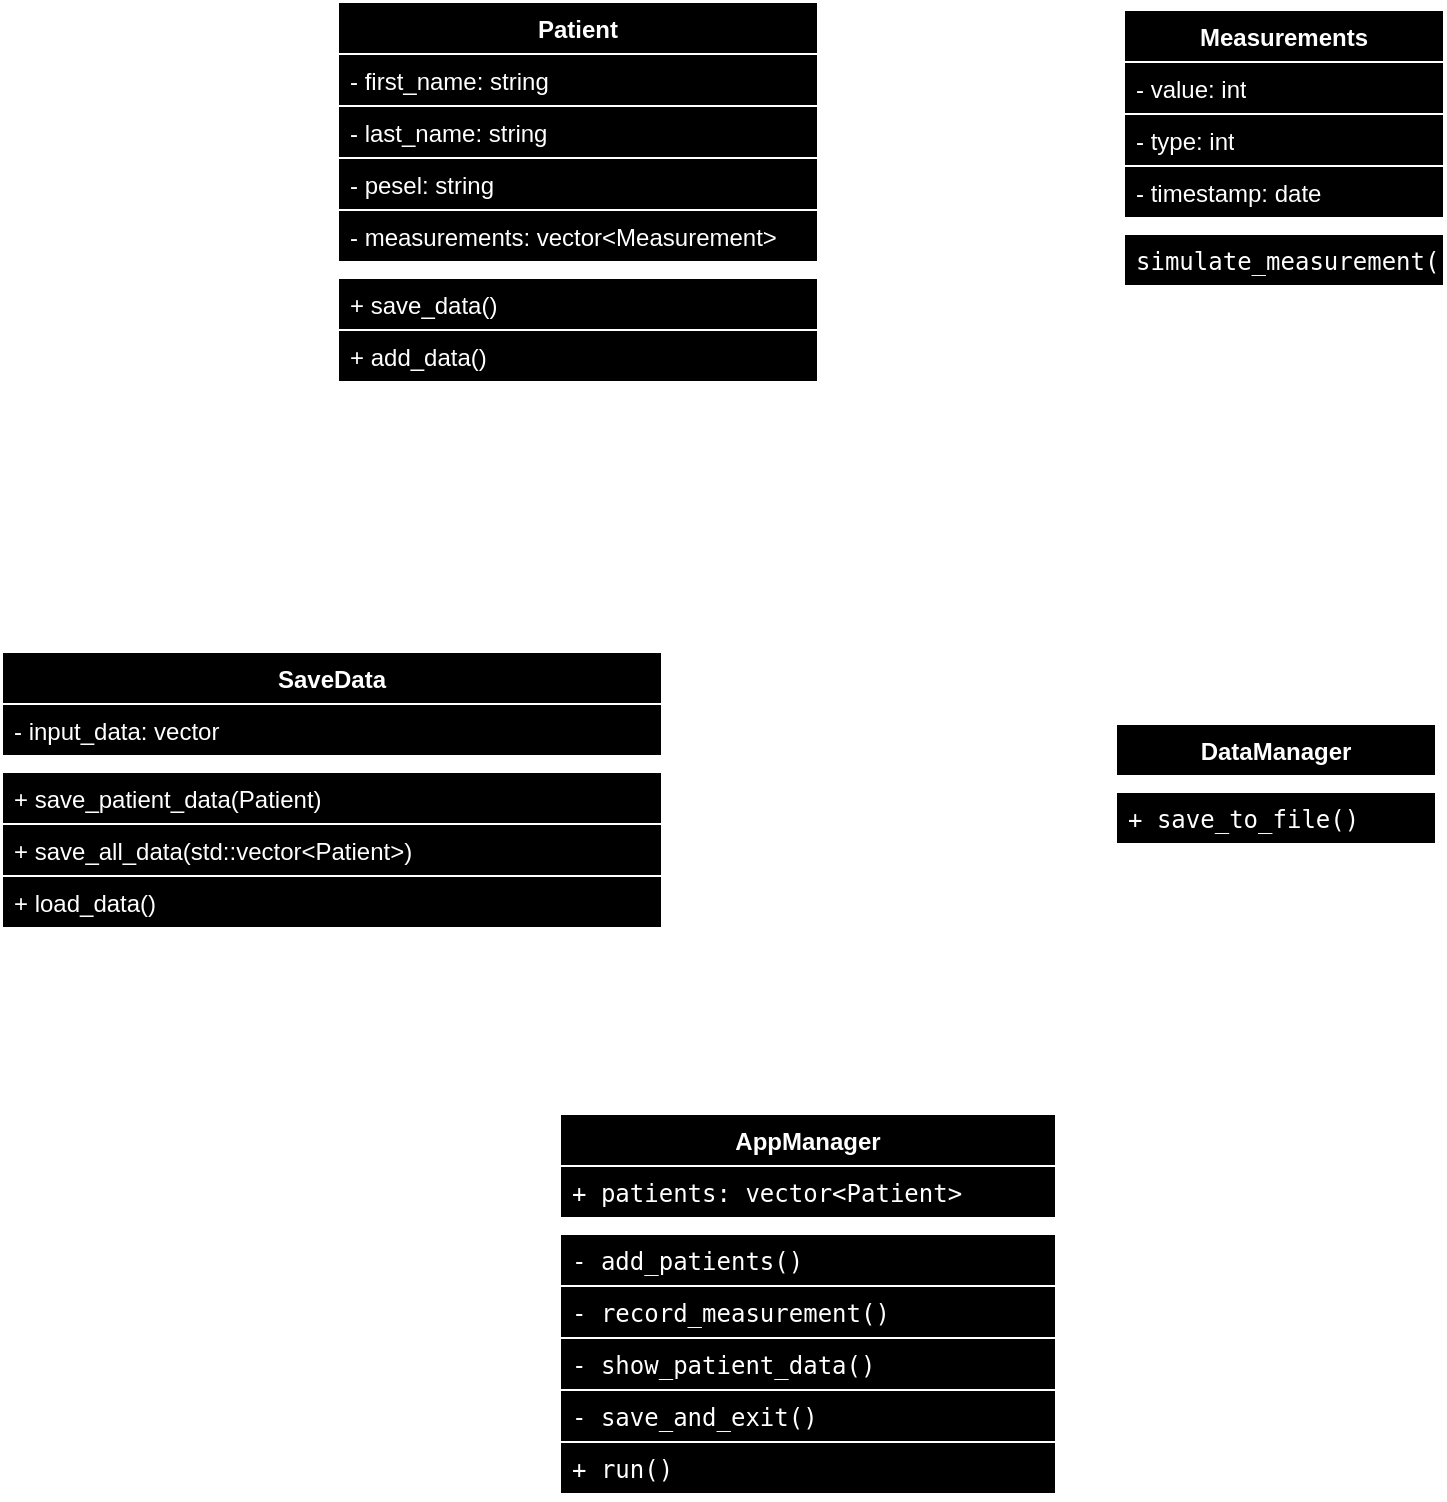 <mxfile version="27.0.2" pages="3">
  <diagram name="UML" id="PEUDn40IMlNXKtg8PIGT">
    <mxGraphModel dx="1869" dy="536" grid="0" gridSize="10" guides="1" tooltips="1" connect="1" arrows="1" fold="1" page="1" pageScale="1" pageWidth="827" pageHeight="1169" math="0" shadow="0">
      <root>
        <mxCell id="0" />
        <mxCell id="1" parent="0" />
        <mxCell id="PGu7he5WaXHquFNx7t3q-1" value="Patient" style="swimlane;fontStyle=1;align=center;verticalAlign=top;childLayout=stackLayout;horizontal=1;startSize=26;horizontalStack=0;resizeParent=1;resizeParentMax=0;resizeLast=0;collapsible=1;marginBottom=0;whiteSpace=wrap;html=1;fontColor=light-dark(#FFFFFF,#FFFFFF);strokeColor=light-dark(#FFFFFF,#FFFFFF);fillColor=light-dark(#000000,#000000);" vertex="1" parent="1">
          <mxGeometry x="162" y="71" width="240" height="190" as="geometry" />
        </mxCell>
        <mxCell id="PGu7he5WaXHquFNx7t3q-2" value="&lt;div&gt;- first_name: string&lt;/div&gt;" style="text;strokeColor=light-dark(#FFFFFF,#FFFFFF);fillColor=light-dark(#000000,#000000);align=left;verticalAlign=top;spacingLeft=4;spacingRight=4;overflow=hidden;rotatable=0;points=[[0,0.5],[1,0.5]];portConstraint=eastwest;whiteSpace=wrap;html=1;fontColor=light-dark(#FFFFFF,#FFFFFF);" vertex="1" parent="PGu7he5WaXHquFNx7t3q-1">
          <mxGeometry y="26" width="240" height="26" as="geometry" />
        </mxCell>
        <mxCell id="PGu7he5WaXHquFNx7t3q-3" value="&lt;div&gt;- last_name: string&lt;/div&gt;" style="text;strokeColor=light-dark(#FFFFFF,#FFFFFF);fillColor=light-dark(#000000,#000000);align=left;verticalAlign=top;spacingLeft=4;spacingRight=4;overflow=hidden;rotatable=0;points=[[0,0.5],[1,0.5]];portConstraint=eastwest;whiteSpace=wrap;html=1;fontColor=light-dark(#FFFFFF,#FFFFFF);" vertex="1" parent="PGu7he5WaXHquFNx7t3q-1">
          <mxGeometry y="52" width="240" height="26" as="geometry" />
        </mxCell>
        <mxCell id="PGu7he5WaXHquFNx7t3q-4" value="&lt;div&gt;- pesel: string&lt;/div&gt;" style="text;strokeColor=light-dark(#FFFFFF,#FFFFFF);fillColor=light-dark(#000000,#000000);align=left;verticalAlign=top;spacingLeft=4;spacingRight=4;overflow=hidden;rotatable=0;points=[[0,0.5],[1,0.5]];portConstraint=eastwest;whiteSpace=wrap;html=1;fontColor=light-dark(#FFFFFF,#FFFFFF);" vertex="1" parent="PGu7he5WaXHquFNx7t3q-1">
          <mxGeometry y="78" width="240" height="26" as="geometry" />
        </mxCell>
        <mxCell id="PGu7he5WaXHquFNx7t3q-5" value="&lt;div&gt;- measurements: vector&amp;lt;Measurement&amp;gt;&lt;/div&gt;" style="text;strokeColor=light-dark(#FFFFFF,#FFFFFF);fillColor=light-dark(#000000,#000000);align=left;verticalAlign=top;spacingLeft=4;spacingRight=4;overflow=hidden;rotatable=0;points=[[0,0.5],[1,0.5]];portConstraint=eastwest;whiteSpace=wrap;html=1;fontColor=light-dark(#FFFFFF,#FFFFFF);" vertex="1" parent="PGu7he5WaXHquFNx7t3q-1">
          <mxGeometry y="104" width="240" height="26" as="geometry" />
        </mxCell>
        <mxCell id="PGu7he5WaXHquFNx7t3q-6" value="" style="line;strokeWidth=1;fillColor=light-dark(#000000,#000000);align=left;verticalAlign=middle;spacingTop=-1;spacingLeft=3;spacingRight=3;rotatable=0;labelPosition=right;points=[];portConstraint=eastwest;strokeColor=light-dark(#FFFFFF,#FFFFFF);fontColor=light-dark(#FFFFFF,#FFFFFF);" vertex="1" parent="PGu7he5WaXHquFNx7t3q-1">
          <mxGeometry y="130" width="240" height="8" as="geometry" />
        </mxCell>
        <mxCell id="PGu7he5WaXHquFNx7t3q-7" value="+ save_data()" style="text;strokeColor=light-dark(#FFFFFF,#FFFFFF);fillColor=light-dark(#000000,#000000);align=left;verticalAlign=top;spacingLeft=4;spacingRight=4;overflow=hidden;rotatable=0;points=[[0,0.5],[1,0.5]];portConstraint=eastwest;whiteSpace=wrap;html=1;fontColor=light-dark(#FFFFFF,#FFFFFF);" vertex="1" parent="PGu7he5WaXHquFNx7t3q-1">
          <mxGeometry y="138" width="240" height="26" as="geometry" />
        </mxCell>
        <mxCell id="PGu7he5WaXHquFNx7t3q-8" value="+ add_data()" style="text;strokeColor=light-dark(#FFFFFF,#FFFFFF);fillColor=light-dark(#000000,#000000);align=left;verticalAlign=top;spacingLeft=4;spacingRight=4;overflow=hidden;rotatable=0;points=[[0,0.5],[1,0.5]];portConstraint=eastwest;whiteSpace=wrap;html=1;fontColor=light-dark(#FFFFFF,#FFFFFF);" vertex="1" parent="PGu7he5WaXHquFNx7t3q-1">
          <mxGeometry y="164" width="240" height="26" as="geometry" />
        </mxCell>
        <mxCell id="PGu7he5WaXHquFNx7t3q-9" value="Measurements" style="swimlane;fontStyle=1;align=center;verticalAlign=top;childLayout=stackLayout;horizontal=1;startSize=26;horizontalStack=0;resizeParent=1;resizeParentMax=0;resizeLast=0;collapsible=1;marginBottom=0;whiteSpace=wrap;html=1;strokeColor=light-dark(#FFFFFF,#FFFFFF);fillColor=light-dark(#000000,#000000);fontColor=light-dark(#FFFFFF,#FFFFFF);" vertex="1" parent="1">
          <mxGeometry x="555" y="75" width="160" height="138" as="geometry" />
        </mxCell>
        <mxCell id="PGu7he5WaXHquFNx7t3q-10" value="- value: int" style="text;strokeColor=light-dark(#FFFFFF,#FFFFFF);fillColor=light-dark(#000000,#000000);align=left;verticalAlign=top;spacingLeft=4;spacingRight=4;overflow=hidden;rotatable=0;points=[[0,0.5],[1,0.5]];portConstraint=eastwest;whiteSpace=wrap;html=1;fontColor=light-dark(#FFFFFF,#FFFFFF);" vertex="1" parent="PGu7he5WaXHquFNx7t3q-9">
          <mxGeometry y="26" width="160" height="26" as="geometry" />
        </mxCell>
        <mxCell id="PGu7he5WaXHquFNx7t3q-11" value="- type: int" style="text;strokeColor=light-dark(#FFFFFF,#FFFFFF);fillColor=light-dark(#000000,#000000);align=left;verticalAlign=top;spacingLeft=4;spacingRight=4;overflow=hidden;rotatable=0;points=[[0,0.5],[1,0.5]];portConstraint=eastwest;whiteSpace=wrap;html=1;fontColor=light-dark(#FFFFFF,#FFFFFF);" vertex="1" parent="PGu7he5WaXHquFNx7t3q-9">
          <mxGeometry y="52" width="160" height="26" as="geometry" />
        </mxCell>
        <mxCell id="PGu7he5WaXHquFNx7t3q-12" value="- timestamp: date" style="text;strokeColor=light-dark(#FFFFFF,#FFFFFF);fillColor=light-dark(#000000,#000000);align=left;verticalAlign=top;spacingLeft=4;spacingRight=4;overflow=hidden;rotatable=0;points=[[0,0.5],[1,0.5]];portConstraint=eastwest;whiteSpace=wrap;html=1;fontColor=light-dark(#FFFFFF,#FFFFFF);" vertex="1" parent="PGu7he5WaXHquFNx7t3q-9">
          <mxGeometry y="78" width="160" height="26" as="geometry" />
        </mxCell>
        <mxCell id="PGu7he5WaXHquFNx7t3q-13" value="" style="line;strokeWidth=1;fillColor=light-dark(#000000,#000000);align=left;verticalAlign=middle;spacingTop=-1;spacingLeft=3;spacingRight=3;rotatable=0;labelPosition=right;points=[];portConstraint=eastwest;strokeColor=light-dark(#FFFFFF,#FFFFFF);fontColor=light-dark(#FFFFFF,#FFFFFF);" vertex="1" parent="PGu7he5WaXHquFNx7t3q-9">
          <mxGeometry y="104" width="160" height="8" as="geometry" />
        </mxCell>
        <mxCell id="PGu7he5WaXHquFNx7t3q-14" value="&lt;code data-end=&quot;813&quot; data-start=&quot;789&quot;&gt;simulate_measurement()&lt;/code&gt;" style="text;strokeColor=light-dark(#FFFFFF,#FFFFFF);fillColor=light-dark(#000000,#000000);align=left;verticalAlign=top;spacingLeft=4;spacingRight=4;overflow=hidden;rotatable=0;points=[[0,0.5],[1,0.5]];portConstraint=eastwest;whiteSpace=wrap;html=1;fontColor=light-dark(#FFFFFF,#FFFFFF);" vertex="1" parent="PGu7he5WaXHquFNx7t3q-9">
          <mxGeometry y="112" width="160" height="26" as="geometry" />
        </mxCell>
        <mxCell id="PGu7he5WaXHquFNx7t3q-15" value="SaveData" style="swimlane;fontStyle=1;align=center;verticalAlign=top;childLayout=stackLayout;horizontal=1;startSize=26;horizontalStack=0;resizeParent=1;resizeParentMax=0;resizeLast=0;collapsible=1;marginBottom=0;whiteSpace=wrap;html=1;fillColor=light-dark(#000000,#000000);fontColor=light-dark(#FFFFFF,#FFFFFF);strokeColor=light-dark(#FFFFFF,#FFFFFF);" vertex="1" parent="1">
          <mxGeometry x="-6" y="396" width="330" height="138" as="geometry" />
        </mxCell>
        <mxCell id="PGu7he5WaXHquFNx7t3q-16" value="- input_data: vector" style="text;strokeColor=light-dark(#FFFFFF,#FFFFFF);fillColor=light-dark(#000000,#000000);align=left;verticalAlign=top;spacingLeft=4;spacingRight=4;overflow=hidden;rotatable=0;points=[[0,0.5],[1,0.5]];portConstraint=eastwest;whiteSpace=wrap;html=1;fontColor=light-dark(#FFFFFF,#FFFFFF);" vertex="1" parent="PGu7he5WaXHquFNx7t3q-15">
          <mxGeometry y="26" width="330" height="26" as="geometry" />
        </mxCell>
        <mxCell id="PGu7he5WaXHquFNx7t3q-17" value="" style="line;strokeWidth=1;fillColor=light-dark(#000000,#000000);align=left;verticalAlign=middle;spacingTop=-1;spacingLeft=3;spacingRight=3;rotatable=0;labelPosition=right;points=[];portConstraint=eastwest;strokeColor=light-dark(#FFFFFF,#FFFFFF);fontColor=light-dark(#FFFFFF,#FFFFFF);" vertex="1" parent="PGu7he5WaXHquFNx7t3q-15">
          <mxGeometry y="52" width="330" height="8" as="geometry" />
        </mxCell>
        <mxCell id="PGu7he5WaXHquFNx7t3q-18" value="+ save_patient_data(Patient)" style="text;strokeColor=light-dark(#FFFFFF,#FFFFFF);fillColor=light-dark(#000000,#000000);align=left;verticalAlign=top;spacingLeft=4;spacingRight=4;overflow=hidden;rotatable=0;points=[[0,0.5],[1,0.5]];portConstraint=eastwest;whiteSpace=wrap;html=1;fontColor=light-dark(#FFFFFF,#FFFFFF);" vertex="1" parent="PGu7he5WaXHquFNx7t3q-15">
          <mxGeometry y="60" width="330" height="26" as="geometry" />
        </mxCell>
        <mxCell id="PGu7he5WaXHquFNx7t3q-19" value="+ save_all_data(std::vector&amp;lt;Patient&amp;gt;)" style="text;strokeColor=light-dark(#FFFFFF,#FFFFFF);fillColor=light-dark(#000000,#000000);align=left;verticalAlign=top;spacingLeft=4;spacingRight=4;overflow=hidden;rotatable=0;points=[[0,0.5],[1,0.5]];portConstraint=eastwest;whiteSpace=wrap;html=1;fontColor=light-dark(#FFFFFF,#FFFFFF);" vertex="1" parent="PGu7he5WaXHquFNx7t3q-15">
          <mxGeometry y="86" width="330" height="26" as="geometry" />
        </mxCell>
        <mxCell id="PGu7he5WaXHquFNx7t3q-20" value="+ load_data()" style="text;strokeColor=light-dark(#FFFFFF,#FFFFFF);fillColor=light-dark(#000000,#000000);align=left;verticalAlign=top;spacingLeft=4;spacingRight=4;overflow=hidden;rotatable=0;points=[[0,0.5],[1,0.5]];portConstraint=eastwest;whiteSpace=wrap;html=1;fontColor=light-dark(#FFFFFF,#FFFFFF);" vertex="1" parent="PGu7he5WaXHquFNx7t3q-15">
          <mxGeometry y="112" width="330" height="26" as="geometry" />
        </mxCell>
        <mxCell id="PGu7he5WaXHquFNx7t3q-21" value="DataManager" style="swimlane;fontStyle=1;align=center;verticalAlign=top;childLayout=stackLayout;horizontal=1;startSize=26;horizontalStack=0;resizeParent=1;resizeParentMax=0;resizeLast=0;collapsible=1;marginBottom=0;whiteSpace=wrap;html=1;strokeColor=light-dark(#FFFFFF,#FFFFFF);fillColor=light-dark(#000000,#000000);fontColor=light-dark(#FFFFFF,#FFFFFF);" vertex="1" parent="1">
          <mxGeometry x="551" y="432" width="160" height="60" as="geometry" />
        </mxCell>
        <mxCell id="PGu7he5WaXHquFNx7t3q-22" value="" style="line;strokeWidth=1;fillColor=light-dark(#000000,#000000);align=left;verticalAlign=middle;spacingTop=-1;spacingLeft=3;spacingRight=3;rotatable=0;labelPosition=right;points=[];portConstraint=eastwest;strokeColor=light-dark(#FFFFFF,#FFFFFF);fontColor=light-dark(#FFFFFF,#FFFFFF);" vertex="1" parent="PGu7he5WaXHquFNx7t3q-21">
          <mxGeometry y="26" width="160" height="8" as="geometry" />
        </mxCell>
        <mxCell id="PGu7he5WaXHquFNx7t3q-23" value="&lt;code data-end=&quot;813&quot; data-start=&quot;789&quot;&gt;+ save_to_file()&lt;/code&gt;" style="text;strokeColor=light-dark(#FFFFFF,#FFFFFF);fillColor=light-dark(#000000,#000000);align=left;verticalAlign=top;spacingLeft=4;spacingRight=4;overflow=hidden;rotatable=0;points=[[0,0.5],[1,0.5]];portConstraint=eastwest;whiteSpace=wrap;html=1;fontColor=light-dark(#FFFFFF,#FFFFFF);" vertex="1" parent="PGu7he5WaXHquFNx7t3q-21">
          <mxGeometry y="34" width="160" height="26" as="geometry" />
        </mxCell>
        <mxCell id="PGu7he5WaXHquFNx7t3q-24" value="AppManager" style="swimlane;fontStyle=1;align=center;verticalAlign=top;childLayout=stackLayout;horizontal=1;startSize=26;horizontalStack=0;resizeParent=1;resizeParentMax=0;resizeLast=0;collapsible=1;marginBottom=0;whiteSpace=wrap;html=1;strokeColor=light-dark(#FFFFFF,#FFFFFF);fillColor=light-dark(#000000,#000000);fontColor=light-dark(#FFFFFF,#FFFFFF);" vertex="1" parent="1">
          <mxGeometry x="273" y="627" width="248" height="190" as="geometry" />
        </mxCell>
        <mxCell id="PGu7he5WaXHquFNx7t3q-25" value="&lt;code data-end=&quot;813&quot; data-start=&quot;789&quot;&gt;+ patients: vector&amp;lt;Patient&amp;gt;&lt;/code&gt;" style="text;strokeColor=light-dark(#FFFFFF,#FFFFFF);fillColor=light-dark(#000000,#000000);align=left;verticalAlign=top;spacingLeft=4;spacingRight=4;overflow=hidden;rotatable=0;points=[[0,0.5],[1,0.5]];portConstraint=eastwest;whiteSpace=wrap;html=1;fontColor=light-dark(#FFFFFF,#FFFFFF);" vertex="1" parent="PGu7he5WaXHquFNx7t3q-24">
          <mxGeometry y="26" width="248" height="26" as="geometry" />
        </mxCell>
        <mxCell id="PGu7he5WaXHquFNx7t3q-26" value="" style="line;strokeWidth=1;fillColor=light-dark(#000000,#000000);align=left;verticalAlign=middle;spacingTop=-1;spacingLeft=3;spacingRight=3;rotatable=0;labelPosition=right;points=[];portConstraint=eastwest;strokeColor=light-dark(#FFFFFF,#FFFFFF);fontColor=light-dark(#FFFFFF,#FFFFFF);" vertex="1" parent="PGu7he5WaXHquFNx7t3q-24">
          <mxGeometry y="52" width="248" height="8" as="geometry" />
        </mxCell>
        <mxCell id="PGu7he5WaXHquFNx7t3q-27" value="&lt;code data-end=&quot;813&quot; data-start=&quot;789&quot;&gt;- add_patients()&lt;/code&gt;" style="text;strokeColor=light-dark(#FFFFFF,#FFFFFF);fillColor=light-dark(#000000,#000000);align=left;verticalAlign=top;spacingLeft=4;spacingRight=4;overflow=hidden;rotatable=0;points=[[0,0.5],[1,0.5]];portConstraint=eastwest;whiteSpace=wrap;html=1;fontColor=light-dark(#FFFFFF,#FFFFFF);" vertex="1" parent="PGu7he5WaXHquFNx7t3q-24">
          <mxGeometry y="60" width="248" height="26" as="geometry" />
        </mxCell>
        <mxCell id="PGu7he5WaXHquFNx7t3q-28" value="&lt;code data-end=&quot;813&quot; data-start=&quot;789&quot;&gt;- record_measurement()&lt;/code&gt;" style="text;strokeColor=light-dark(#FFFFFF,#FFFFFF);fillColor=light-dark(#000000,#000000);align=left;verticalAlign=top;spacingLeft=4;spacingRight=4;overflow=hidden;rotatable=0;points=[[0,0.5],[1,0.5]];portConstraint=eastwest;whiteSpace=wrap;html=1;fontColor=light-dark(#FFFFFF,#FFFFFF);" vertex="1" parent="PGu7he5WaXHquFNx7t3q-24">
          <mxGeometry y="86" width="248" height="26" as="geometry" />
        </mxCell>
        <mxCell id="PGu7he5WaXHquFNx7t3q-29" value="&lt;code data-end=&quot;813&quot; data-start=&quot;789&quot;&gt;- show_patient_data()&lt;/code&gt;" style="text;strokeColor=light-dark(#FFFFFF,#FFFFFF);fillColor=light-dark(#000000,#000000);align=left;verticalAlign=top;spacingLeft=4;spacingRight=4;overflow=hidden;rotatable=0;points=[[0,0.5],[1,0.5]];portConstraint=eastwest;whiteSpace=wrap;html=1;fontColor=light-dark(#FFFFFF,#FFFFFF);" vertex="1" parent="PGu7he5WaXHquFNx7t3q-24">
          <mxGeometry y="112" width="248" height="26" as="geometry" />
        </mxCell>
        <mxCell id="PGu7he5WaXHquFNx7t3q-30" value="&lt;code data-end=&quot;813&quot; data-start=&quot;789&quot;&gt;- save_and_exit()&lt;/code&gt;" style="text;strokeColor=light-dark(#FFFFFF,#FFFFFF);fillColor=light-dark(#000000,#000000);align=left;verticalAlign=top;spacingLeft=4;spacingRight=4;overflow=hidden;rotatable=0;points=[[0,0.5],[1,0.5]];portConstraint=eastwest;whiteSpace=wrap;html=1;fontColor=light-dark(#FFFFFF,#FFFFFF);" vertex="1" parent="PGu7he5WaXHquFNx7t3q-24">
          <mxGeometry y="138" width="248" height="26" as="geometry" />
        </mxCell>
        <mxCell id="PGu7he5WaXHquFNx7t3q-31" value="&lt;code data-end=&quot;813&quot; data-start=&quot;789&quot;&gt;+ run()&lt;/code&gt;" style="text;strokeColor=light-dark(#FFFFFF,#FFFFFF);fillColor=light-dark(#000000,#000000);align=left;verticalAlign=top;spacingLeft=4;spacingRight=4;overflow=hidden;rotatable=0;points=[[0,0.5],[1,0.5]];portConstraint=eastwest;whiteSpace=wrap;html=1;fontColor=light-dark(#FFFFFF,#FFFFFF);" vertex="1" parent="PGu7he5WaXHquFNx7t3q-24">
          <mxGeometry y="164" width="248" height="26" as="geometry" />
        </mxCell>
      </root>
    </mxGraphModel>
  </diagram>
  <diagram name="TEST CASES" id="ysQVzondZi2lt9kWz1B8">
    <mxGraphModel dx="1042" dy="536" grid="0" gridSize="10" guides="1" tooltips="1" connect="1" arrows="1" fold="1" page="1" pageScale="1" pageWidth="827" pageHeight="1169" background="light-dark(#000000,#000000)" math="0" shadow="0">
      <root>
        <mxCell id="0" />
        <mxCell id="1" parent="0" />
        <mxCell id="5gqId4jt-DwFvP9fltNF-23" value="" style="childLayout=tableLayout;recursiveResize=0;shadow=0;fillColor=none;strokeColor=light-dark(#FFFFFF,#FFFFFF);fontColor=default;" parent="1" vertex="1">
          <mxGeometry x="45" y="33" width="897" height="281" as="geometry" />
        </mxCell>
        <mxCell id="5gqId4jt-DwFvP9fltNF-24" value="" style="shape=tableRow;horizontal=0;startSize=0;swimlaneHead=0;swimlaneBody=0;top=0;left=0;bottom=0;right=0;dropTarget=0;collapsible=0;recursiveResize=0;expand=0;fontStyle=0;fillColor=none;strokeColor=light-dark(#FFFFFF,#FFFFFF);fontColor=default;" parent="5gqId4jt-DwFvP9fltNF-23" vertex="1">
          <mxGeometry width="897" height="47" as="geometry" />
        </mxCell>
        <mxCell id="5gqId4jt-DwFvP9fltNF-25" value="ID" style="connectable=0;recursiveResize=0;strokeColor=light-dark(#FFFFFF,#FFFFFF);fillColor=none;align=center;whiteSpace=wrap;html=1;fontColor=default;fontStyle=1;" parent="5gqId4jt-DwFvP9fltNF-24" vertex="1">
          <mxGeometry width="48" height="47" as="geometry">
            <mxRectangle width="48" height="47" as="alternateBounds" />
          </mxGeometry>
        </mxCell>
        <mxCell id="5gqId4jt-DwFvP9fltNF-26" value="Test description" style="connectable=0;recursiveResize=0;strokeColor=light-dark(#FFFFFF,#FFFFFF);fillColor=none;align=center;whiteSpace=wrap;html=1;fontColor=default;fontStyle=1;" parent="5gqId4jt-DwFvP9fltNF-24" vertex="1">
          <mxGeometry x="48" width="205" height="47" as="geometry">
            <mxRectangle width="205" height="47" as="alternateBounds" />
          </mxGeometry>
        </mxCell>
        <mxCell id="5gqId4jt-DwFvP9fltNF-27" value="Input" style="connectable=0;recursiveResize=0;strokeColor=light-dark(#FFFFFF,#FFFFFF);fillColor=none;align=center;whiteSpace=wrap;html=1;fontColor=default;fontStyle=1;" parent="5gqId4jt-DwFvP9fltNF-24" vertex="1">
          <mxGeometry x="253" width="182" height="47" as="geometry">
            <mxRectangle width="182" height="47" as="alternateBounds" />
          </mxGeometry>
        </mxCell>
        <mxCell id="5gqId4jt-DwFvP9fltNF-36" value="Result" style="connectable=0;recursiveResize=0;strokeColor=light-dark(#FFFFFF,#FFFFFF);fillColor=none;align=center;whiteSpace=wrap;html=1;fontColor=default;fontStyle=1;" parent="5gqId4jt-DwFvP9fltNF-24" vertex="1">
          <mxGeometry x="435" width="231" height="47" as="geometry">
            <mxRectangle width="231" height="47" as="alternateBounds" />
          </mxGeometry>
        </mxCell>
        <mxCell id="IhOs6YFQtIxiZEBbq8Mr-2" value="Test name" style="connectable=0;recursiveResize=0;strokeColor=light-dark(#FFFFFF,#FFFFFF);fillColor=none;align=center;whiteSpace=wrap;html=1;fontColor=default;fontStyle=1;" parent="5gqId4jt-DwFvP9fltNF-24" vertex="1">
          <mxGeometry x="666" width="231" height="47" as="geometry">
            <mxRectangle width="231" height="47" as="alternateBounds" />
          </mxGeometry>
        </mxCell>
        <mxCell id="5gqId4jt-DwFvP9fltNF-28" style="shape=tableRow;horizontal=0;startSize=0;swimlaneHead=0;swimlaneBody=0;top=0;left=0;bottom=0;right=0;dropTarget=0;collapsible=0;recursiveResize=0;expand=0;fontStyle=0;fillColor=none;strokeColor=light-dark(#FFFFFF,#FFFFFF);fontColor=default;" parent="5gqId4jt-DwFvP9fltNF-23" vertex="1">
          <mxGeometry y="47" width="897" height="46" as="geometry" />
        </mxCell>
        <mxCell id="5gqId4jt-DwFvP9fltNF-29" value="TC01" style="connectable=0;recursiveResize=0;strokeColor=light-dark(#FFFFFF,#FFFFFF);fillColor=none;align=center;whiteSpace=wrap;html=1;fontColor=default;" parent="5gqId4jt-DwFvP9fltNF-28" vertex="1">
          <mxGeometry width="48" height="46" as="geometry">
            <mxRectangle width="48" height="46" as="alternateBounds" />
          </mxGeometry>
        </mxCell>
        <mxCell id="5gqId4jt-DwFvP9fltNF-30" value="Add patient" style="connectable=0;recursiveResize=0;strokeColor=light-dark(#FFFFFF,#FFFFFF);fillColor=none;align=center;whiteSpace=wrap;html=1;fontColor=default;" parent="5gqId4jt-DwFvP9fltNF-28" vertex="1">
          <mxGeometry x="48" width="205" height="46" as="geometry">
            <mxRectangle width="205" height="46" as="alternateBounds" />
          </mxGeometry>
        </mxCell>
        <mxCell id="5gqId4jt-DwFvP9fltNF-31" value="First name, last name, PESEL" style="connectable=0;recursiveResize=0;strokeColor=light-dark(#FFFFFF,#FFFFFF);fillColor=none;align=center;whiteSpace=wrap;html=1;fontColor=default;" parent="5gqId4jt-DwFvP9fltNF-28" vertex="1">
          <mxGeometry x="253" width="182" height="46" as="geometry">
            <mxRectangle width="182" height="46" as="alternateBounds" />
          </mxGeometry>
        </mxCell>
        <mxCell id="5gqId4jt-DwFvP9fltNF-37" value="Patient add to the list" style="connectable=0;recursiveResize=0;strokeColor=light-dark(#FFFFFF,#FFFFFF);fillColor=none;align=center;whiteSpace=wrap;html=1;fontColor=default;" parent="5gqId4jt-DwFvP9fltNF-28" vertex="1">
          <mxGeometry x="435" width="231" height="46" as="geometry">
            <mxRectangle width="231" height="46" as="alternateBounds" />
          </mxGeometry>
        </mxCell>
        <mxCell id="IhOs6YFQtIxiZEBbq8Mr-3" value="test_add_patient" style="connectable=0;recursiveResize=0;strokeColor=light-dark(#FFFFFF,#FFFFFF);fillColor=none;align=center;whiteSpace=wrap;html=1;fontColor=default;" parent="5gqId4jt-DwFvP9fltNF-28" vertex="1">
          <mxGeometry x="666" width="231" height="46" as="geometry">
            <mxRectangle width="231" height="46" as="alternateBounds" />
          </mxGeometry>
        </mxCell>
        <mxCell id="5gqId4jt-DwFvP9fltNF-32" style="shape=tableRow;horizontal=0;startSize=0;swimlaneHead=0;swimlaneBody=0;top=0;left=0;bottom=0;right=0;dropTarget=0;collapsible=0;recursiveResize=0;expand=0;fontStyle=0;fillColor=none;strokeColor=light-dark(#FFFFFF,#FFFFFF);fontColor=default;" parent="5gqId4jt-DwFvP9fltNF-23" vertex="1">
          <mxGeometry y="93" width="897" height="47" as="geometry" />
        </mxCell>
        <mxCell id="5gqId4jt-DwFvP9fltNF-33" value="TC02" style="connectable=0;recursiveResize=0;strokeColor=light-dark(#FFFFFF,#FFFFFF);fillColor=none;align=center;whiteSpace=wrap;html=1;fontColor=default;" parent="5gqId4jt-DwFvP9fltNF-32" vertex="1">
          <mxGeometry width="48" height="47" as="geometry">
            <mxRectangle width="48" height="47" as="alternateBounds" />
          </mxGeometry>
        </mxCell>
        <mxCell id="5gqId4jt-DwFvP9fltNF-34" value="Save patient measurement" style="connectable=0;recursiveResize=0;strokeColor=light-dark(#FFFFFF,#FFFFFF);fillColor=none;align=center;whiteSpace=wrap;html=1;fontColor=default;" parent="5gqId4jt-DwFvP9fltNF-32" vertex="1">
          <mxGeometry x="48" width="205" height="47" as="geometry">
            <mxRectangle width="205" height="47" as="alternateBounds" />
          </mxGeometry>
        </mxCell>
        <mxCell id="5gqId4jt-DwFvP9fltNF-35" value="PESEL, type, value" style="connectable=0;recursiveResize=0;strokeColor=light-dark(#FFFFFF,#FFFFFF);fillColor=none;align=center;whiteSpace=wrap;html=1;fontColor=default;" parent="5gqId4jt-DwFvP9fltNF-32" vertex="1">
          <mxGeometry x="253" width="182" height="47" as="geometry">
            <mxRectangle width="182" height="47" as="alternateBounds" />
          </mxGeometry>
        </mxCell>
        <mxCell id="5gqId4jt-DwFvP9fltNF-38" value="Measurement add to the list" style="connectable=0;recursiveResize=0;strokeColor=light-dark(#FFFFFF,#FFFFFF);fillColor=none;align=center;whiteSpace=wrap;html=1;fontColor=default;" parent="5gqId4jt-DwFvP9fltNF-32" vertex="1">
          <mxGeometry x="435" width="231" height="47" as="geometry">
            <mxRectangle width="231" height="47" as="alternateBounds" />
          </mxGeometry>
        </mxCell>
        <mxCell id="IhOs6YFQtIxiZEBbq8Mr-4" value="test_add_measurement" style="connectable=0;recursiveResize=0;strokeColor=light-dark(#FFFFFF,#FFFFFF);fillColor=none;align=center;whiteSpace=wrap;html=1;fontColor=default;" parent="5gqId4jt-DwFvP9fltNF-32" vertex="1">
          <mxGeometry x="666" width="231" height="47" as="geometry">
            <mxRectangle width="231" height="47" as="alternateBounds" />
          </mxGeometry>
        </mxCell>
        <mxCell id="5gqId4jt-DwFvP9fltNF-39" style="shape=tableRow;horizontal=0;startSize=0;swimlaneHead=0;swimlaneBody=0;top=0;left=0;bottom=0;right=0;dropTarget=0;collapsible=0;recursiveResize=0;expand=0;fontStyle=0;fillColor=none;strokeColor=light-dark(#FFFFFF,#FFFFFF);fontColor=default;" parent="5gqId4jt-DwFvP9fltNF-23" vertex="1">
          <mxGeometry y="140" width="897" height="47" as="geometry" />
        </mxCell>
        <mxCell id="5gqId4jt-DwFvP9fltNF-40" value="&lt;div&gt;TC03&lt;/div&gt;" style="connectable=0;recursiveResize=0;strokeColor=light-dark(#FFFFFF,#FFFFFF);fillColor=none;align=center;whiteSpace=wrap;html=1;fontColor=default;" parent="5gqId4jt-DwFvP9fltNF-39" vertex="1">
          <mxGeometry width="48" height="47" as="geometry">
            <mxRectangle width="48" height="47" as="alternateBounds" />
          </mxGeometry>
        </mxCell>
        <mxCell id="5gqId4jt-DwFvP9fltNF-41" value="Show patient data" style="connectable=0;recursiveResize=0;strokeColor=light-dark(#FFFFFF,#FFFFFF);fillColor=none;align=center;whiteSpace=wrap;html=1;fontColor=default;" parent="5gqId4jt-DwFvP9fltNF-39" vertex="1">
          <mxGeometry x="48" width="205" height="47" as="geometry">
            <mxRectangle width="205" height="47" as="alternateBounds" />
          </mxGeometry>
        </mxCell>
        <mxCell id="5gqId4jt-DwFvP9fltNF-42" value="PESEL" style="connectable=0;recursiveResize=0;strokeColor=light-dark(#FFFFFF,#FFFFFF);fillColor=none;align=center;whiteSpace=wrap;html=1;fontColor=default;" parent="5gqId4jt-DwFvP9fltNF-39" vertex="1">
          <mxGeometry x="253" width="182" height="47" as="geometry">
            <mxRectangle width="182" height="47" as="alternateBounds" />
          </mxGeometry>
        </mxCell>
        <mxCell id="5gqId4jt-DwFvP9fltNF-43" value="Show measurements and patient data" style="connectable=0;recursiveResize=0;strokeColor=light-dark(#FFFFFF,#FFFFFF);fillColor=none;align=center;whiteSpace=wrap;html=1;fontColor=default;" parent="5gqId4jt-DwFvP9fltNF-39" vertex="1">
          <mxGeometry x="435" width="231" height="47" as="geometry">
            <mxRectangle width="231" height="47" as="alternateBounds" />
          </mxGeometry>
        </mxCell>
        <mxCell id="IhOs6YFQtIxiZEBbq8Mr-5" value="test_show_patient_data" style="connectable=0;recursiveResize=0;strokeColor=light-dark(#FFFFFF,#FFFFFF);fillColor=none;align=center;whiteSpace=wrap;html=1;fontColor=default;" parent="5gqId4jt-DwFvP9fltNF-39" vertex="1">
          <mxGeometry x="666" width="231" height="47" as="geometry">
            <mxRectangle width="231" height="47" as="alternateBounds" />
          </mxGeometry>
        </mxCell>
        <mxCell id="5gqId4jt-DwFvP9fltNF-44" style="shape=tableRow;horizontal=0;startSize=0;swimlaneHead=0;swimlaneBody=0;top=0;left=0;bottom=0;right=0;dropTarget=0;collapsible=0;recursiveResize=0;expand=0;fontStyle=0;fillColor=none;strokeColor=light-dark(#FFFFFF,#FFFFFF);fontColor=default;" parent="5gqId4jt-DwFvP9fltNF-23" vertex="1">
          <mxGeometry y="187" width="897" height="47" as="geometry" />
        </mxCell>
        <mxCell id="5gqId4jt-DwFvP9fltNF-45" value="TC04" style="connectable=0;recursiveResize=0;strokeColor=light-dark(#FFFFFF,#FFFFFF);fillColor=none;align=center;whiteSpace=wrap;html=1;fontColor=default;" parent="5gqId4jt-DwFvP9fltNF-44" vertex="1">
          <mxGeometry width="48" height="47" as="geometry">
            <mxRectangle width="48" height="47" as="alternateBounds" />
          </mxGeometry>
        </mxCell>
        <mxCell id="5gqId4jt-DwFvP9fltNF-46" value="Try to read non existing data (PESEL)" style="connectable=0;recursiveResize=0;strokeColor=light-dark(#FFFFFF,#FFFFFF);fillColor=none;align=center;whiteSpace=wrap;html=1;fontColor=default;" parent="5gqId4jt-DwFvP9fltNF-44" vertex="1">
          <mxGeometry x="48" width="205" height="47" as="geometry">
            <mxRectangle width="205" height="47" as="alternateBounds" />
          </mxGeometry>
        </mxCell>
        <mxCell id="5gqId4jt-DwFvP9fltNF-47" value="Incorrect PESEL" style="connectable=0;recursiveResize=0;strokeColor=light-dark(#FFFFFF,#FFFFFF);fillColor=none;align=center;whiteSpace=wrap;html=1;fontColor=default;" parent="5gqId4jt-DwFvP9fltNF-44" vertex="1">
          <mxGeometry x="253" width="182" height="47" as="geometry">
            <mxRectangle width="182" height="47" as="alternateBounds" />
          </mxGeometry>
        </mxCell>
        <mxCell id="5gqId4jt-DwFvP9fltNF-48" value="Output: &quot;Cannot find patient&quot;" style="connectable=0;recursiveResize=0;strokeColor=light-dark(#FFFFFF,#FFFFFF);fillColor=none;align=center;whiteSpace=wrap;html=1;fontColor=default;" parent="5gqId4jt-DwFvP9fltNF-44" vertex="1">
          <mxGeometry x="435" width="231" height="47" as="geometry">
            <mxRectangle width="231" height="47" as="alternateBounds" />
          </mxGeometry>
        </mxCell>
        <mxCell id="IhOs6YFQtIxiZEBbq8Mr-6" style="connectable=0;recursiveResize=0;strokeColor=light-dark(#FFFFFF,#FFFFFF);fillColor=none;align=center;whiteSpace=wrap;html=1;fontColor=default;" parent="5gqId4jt-DwFvP9fltNF-44" vertex="1">
          <mxGeometry x="666" width="231" height="47" as="geometry">
            <mxRectangle width="231" height="47" as="alternateBounds" />
          </mxGeometry>
        </mxCell>
        <mxCell id="5gqId4jt-DwFvP9fltNF-49" style="shape=tableRow;horizontal=0;startSize=0;swimlaneHead=0;swimlaneBody=0;top=0;left=0;bottom=0;right=0;dropTarget=0;collapsible=0;recursiveResize=0;expand=0;fontStyle=0;fillColor=none;strokeColor=light-dark(#FFFFFF,#FFFFFF);fontColor=default;" parent="5gqId4jt-DwFvP9fltNF-23" vertex="1">
          <mxGeometry y="234" width="897" height="47" as="geometry" />
        </mxCell>
        <mxCell id="5gqId4jt-DwFvP9fltNF-50" value="TC05" style="connectable=0;recursiveResize=0;strokeColor=light-dark(#FFFFFF,#FFFFFF);fillColor=none;align=center;whiteSpace=wrap;html=1;fontColor=default;" parent="5gqId4jt-DwFvP9fltNF-49" vertex="1">
          <mxGeometry width="48" height="47" as="geometry">
            <mxRectangle width="48" height="47" as="alternateBounds" />
          </mxGeometry>
        </mxCell>
        <mxCell id="5gqId4jt-DwFvP9fltNF-51" value="Save to .txt file" style="connectable=0;recursiveResize=0;strokeColor=light-dark(#FFFFFF,#FFFFFF);fillColor=none;align=center;whiteSpace=wrap;html=1;fontColor=default;" parent="5gqId4jt-DwFvP9fltNF-49" vertex="1">
          <mxGeometry x="48" width="205" height="47" as="geometry">
            <mxRectangle width="205" height="47" as="alternateBounds" />
          </mxGeometry>
        </mxCell>
        <mxCell id="5gqId4jt-DwFvP9fltNF-52" style="connectable=0;recursiveResize=0;strokeColor=light-dark(#FFFFFF,#FFFFFF);fillColor=none;align=center;whiteSpace=wrap;html=1;fontColor=default;" parent="5gqId4jt-DwFvP9fltNF-49" vertex="1">
          <mxGeometry x="253" width="182" height="47" as="geometry">
            <mxRectangle width="182" height="47" as="alternateBounds" />
          </mxGeometry>
        </mxCell>
        <mxCell id="5gqId4jt-DwFvP9fltNF-53" value="Create/update file with patients" style="connectable=0;recursiveResize=0;strokeColor=light-dark(#FFFFFF,#FFFFFF);fillColor=none;align=center;whiteSpace=wrap;html=1;fontColor=default;" parent="5gqId4jt-DwFvP9fltNF-49" vertex="1">
          <mxGeometry x="435" width="231" height="47" as="geometry">
            <mxRectangle width="231" height="47" as="alternateBounds" />
          </mxGeometry>
        </mxCell>
        <mxCell id="IhOs6YFQtIxiZEBbq8Mr-7" value="test_save_to_file" style="connectable=0;recursiveResize=0;strokeColor=light-dark(#FFFFFF,#FFFFFF);fillColor=none;align=center;whiteSpace=wrap;html=1;fontColor=default;" parent="5gqId4jt-DwFvP9fltNF-49" vertex="1">
          <mxGeometry x="666" width="231" height="47" as="geometry">
            <mxRectangle width="231" height="47" as="alternateBounds" />
          </mxGeometry>
        </mxCell>
        <mxCell id="IhOs6YFQtIxiZEBbq8Mr-1" value="&lt;div&gt;TDD (TEST DRIVEN DEVELOPMENT)&amp;nbsp;&lt;/div&gt;&lt;div&gt;Programowanie sterowane testami. Czyli najpierw piszesz test, który nie przechodzi, potem piszesz kod, żeby ten test przeszedł.&lt;/div&gt;&lt;div&gt;Cykl TDD (Red - Green - Refactor)&lt;/div&gt;&lt;div&gt;- Red - piszesz test, który na początku się nie udaje (bo nie ma jeszcze implementacji)&lt;/div&gt;&lt;div&gt;- Green - piszesz minimalny kod, żeby test przeszedł&lt;/div&gt;&lt;div&gt;- Refactor - poprawiasz kod, utrzymując zielone testy&lt;/div&gt;" style="text;html=1;align=left;verticalAlign=top;whiteSpace=wrap;rounded=0;fontSize=15;" parent="1" vertex="1">
          <mxGeometry x="45" y="355" width="750" height="270" as="geometry" />
        </mxCell>
      </root>
    </mxGraphModel>
  </diagram>
  <diagram id="jv8ZojGGQ40Xz1LvVSLw" name="Założenia projektu">
    <mxGraphModel dx="1035" dy="252" grid="0" gridSize="10" guides="1" tooltips="1" connect="1" arrows="1" fold="1" page="1" pageScale="1" pageWidth="827" pageHeight="1169" math="0" shadow="0">
      <root>
        <mxCell id="0" />
        <mxCell id="1" parent="0" />
        <mxCell id="1QX1MxYKSdZRdcjI9AqY-1" value="&lt;div align=&quot;left&quot;&gt;Założenia:&lt;/div&gt;&lt;div&gt;- zapisywanie danych do pliku .csv&lt;/div&gt;&lt;div&gt;- aplikacja CLI&lt;/div&gt;&lt;div&gt;- &lt;br&gt;&lt;/div&gt;" style="text;html=1;align=left;verticalAlign=top;resizable=0;points=[];autosize=1;strokeColor=none;fillColor=none;fontSize=15;" vertex="1" parent="1">
          <mxGeometry x="23" y="22" width="248" height="84" as="geometry" />
        </mxCell>
      </root>
    </mxGraphModel>
  </diagram>
</mxfile>
